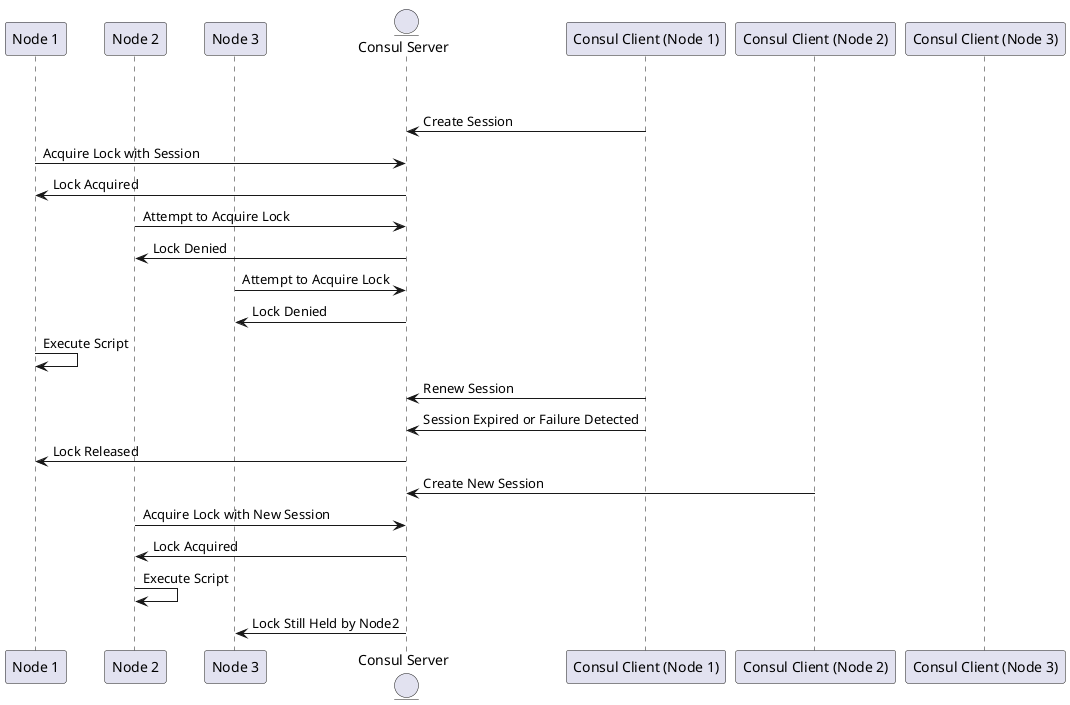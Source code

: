 @startuml
participant "Node 1" as Node1
participant "Node 2" as Node2
participant "Node 3" as Node3

entity "Consul Server" as Consul

participant "Consul Client (Node 1)" as ClientNode1
participant "Consul Client (Node 2)" as ClientNode2
participant "Consul Client (Node 3)" as ClientNode3

ClientNode1 -[hidden]-> Node1
ClientNode2 -[hidden]-> Node2
ClientNode3 -[hidden]-> Node3

ClientNode1 -> Consul: Create Session

Node1 -> Consul: Acquire Lock with Session
Consul -> Node1: Lock Acquired

Node2 -> Consul: Attempt to Acquire Lock
Consul -> Node2: Lock Denied

Node3 -> Consul: Attempt to Acquire Lock
Consul -> Node3: Lock Denied

Node1 -> Node1: Execute Script

ClientNode1 -> Consul: Renew Session

ClientNode1 -> Consul: Session Expired or Failure Detected
Consul -> Node1: Lock Released

ClientNode2 -> Consul: Create New Session
Node2 -> Consul: Acquire Lock with New Session
Consul -> Node2: Lock Acquired
Node2 -> Node2: Execute Script

Consul -> Node3: Lock Still Held by Node2

@enduml
